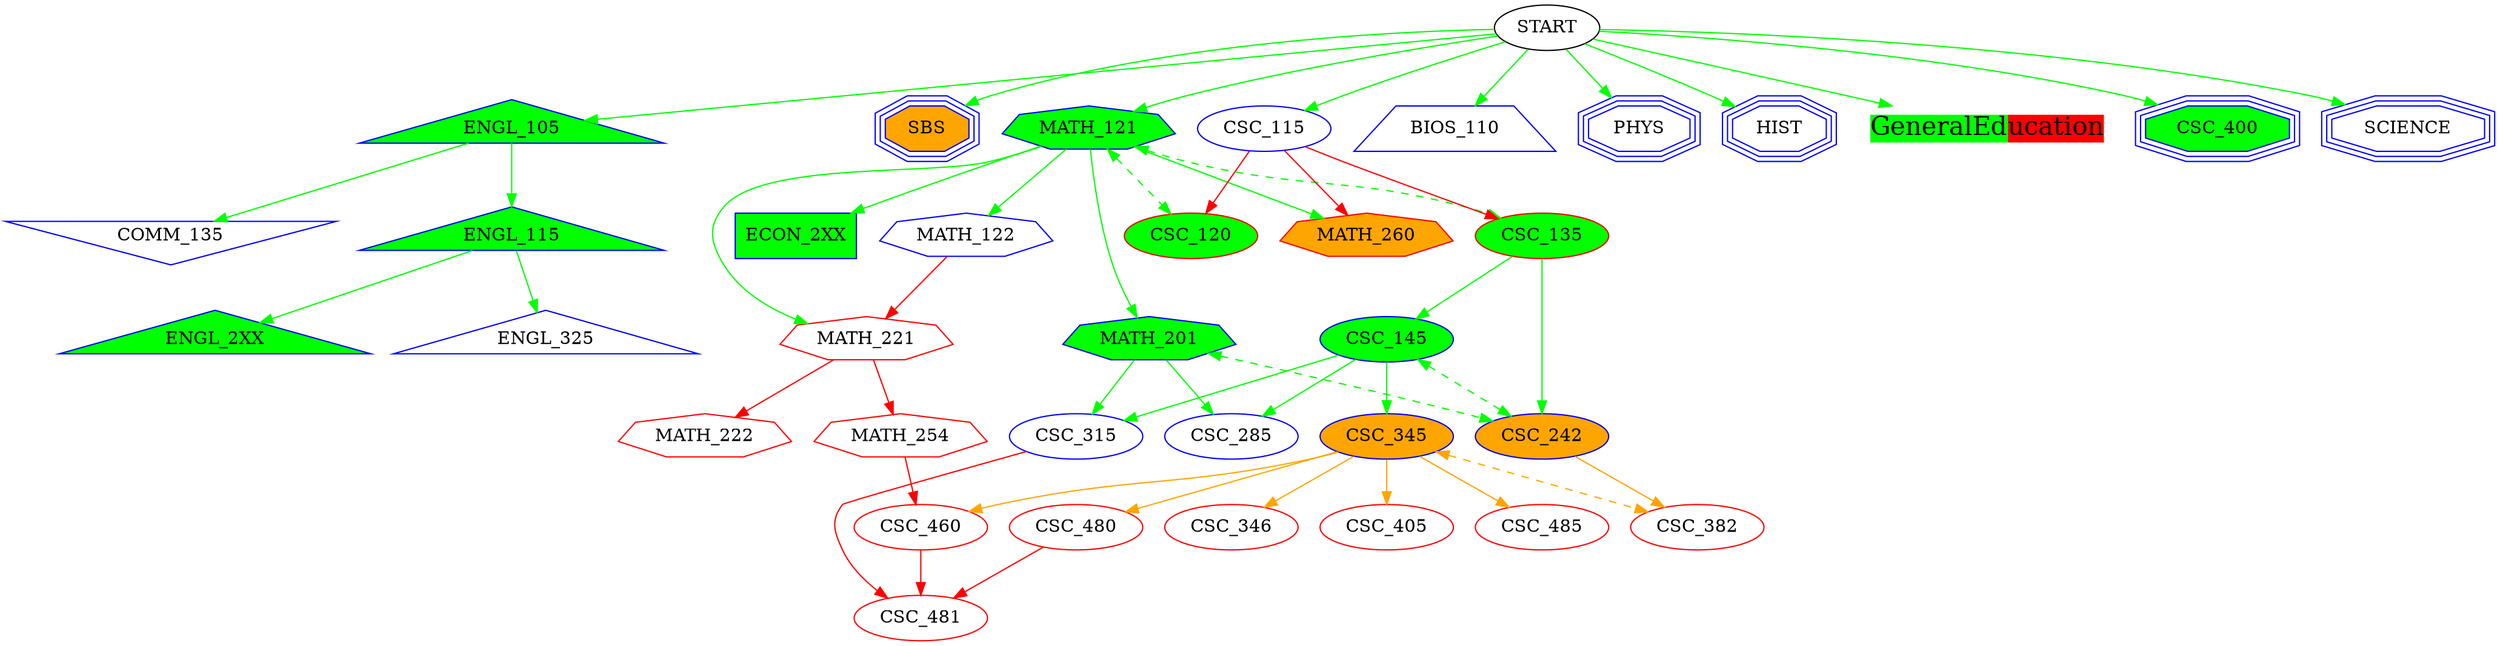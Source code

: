 digraph g{
	ENGL_105 [fillcolor=green,style=filled,shape=triangle,color=blue]
	ENGL_115 [fillcolor=green,style=filled,shape=triangle,color=blue]
	ECON_2XX [fillcolor=green,style=filled,shape=box,color=blue]
	SBS [fillcolor=orange,style=filled,shape=tripleoctagon,color=blue]
	MATH_121 [fillcolor=green,style=filled,shape=septagon,color=blue]
	MATH_122 [fillcolor=white,style=filled,shape=septagon,color=blue]
	MATH_221 [fillcolor=white,style=filled,shape=septagon,color=red]
	MATH_222 [fillcolor=white,style=filled,shape=septagon,color=red]
	BIOS_110 [fillcolor=white,style=filled,shape=trapezium,color=blue]
	PHYS [fillcolor=white,style=filled,shape=tripleoctagon,color=blue]
	COMM_135 [fillcolor=white,style=filled,shape=invtriangle,color=blue]
	HIST [fillcolor=white,style=filled,shape=tripleoctagon,color=blue]
	ENGL_2XX [fillcolor=green,style=filled,shape=triangle,color=blue]
	GEN_ED[shape="none", fontsize=20, label=<
<table cellpadding="0" cellborder="0" cellspacing="0" border="0">
<tr>
<td bgcolor="green">GeneralEd</td>
<td bgcolor="red">ucation</td>
</tr>
</table>
>]
	CSC_115 [fillcolor=white,style=filled,shape=ellipse,color=blue]
	CSC_120 [fillcolor=green,style=filled,shape=ellipse,color=red]
	CSC_135 [fillcolor=green,style=filled,shape=ellipse,color=red]
	CSC_145 [fillcolor=green,style=filled,shape=ellipse,color=blue]
	CSC_242 [fillcolor=orange,style=filled,shape=ellipse,color=blue]
	CSC_285 [fillcolor=white,style=filled,shape=ellipse,color=blue]
	CSC_315 [fillcolor=white,style=filled,shape=ellipse,color=blue]
	CSC_345 [fillcolor=orange,style=filled,shape=ellipse,color=blue]
	CSC_346 [fillcolor=white,style=filled,shape=ellipse,color=red]
	CSC_382 [fillcolor=white,style=filled,shape=ellipse,color=red]
	CSC_405 [fillcolor=white,style=filled,shape=ellipse,color=red]
	CSC_460 [fillcolor=white,style=filled,shape=ellipse,color=red]
	CSC_480 [fillcolor=white,style=filled,shape=ellipse,color=red]
	CSC_481 [fillcolor=white,style=filled,shape=ellipse,color=red]
	CSC_485 [fillcolor=white,style=filled,shape=ellipse,color=red]
	CSC_400 [fillcolor=green,style=filled,shape=tripleoctagon,color=blue]
	ENGL_325 [fillcolor=white,style=filled,shape=triangle,color=blue]
	SCIENCE [fillcolor=white,style=filled,shape=tripleoctagon,color=blue]
	MATH_201 [fillcolor=green,style=filled,shape=septagon,color=blue]
	MATH_254 [fillcolor=white,style=filled,shape=septagon,color=red]
	MATH_260 [fillcolor=orange,style=filled,shape=septagon,color=red]
	START -> ENGL_105 [color=green]
	ENGL_105 -> ENGL_115 [color=green]
	MATH_121 -> ECON_2XX [color=green]
	START -> SBS [color=green]
	START -> MATH_121 [color=green]
	MATH_121 -> MATH_122 [color=green]
	MATH_121 -> MATH_221 [color=green]
	MATH_122 -> MATH_221 [color=red]
	MATH_221 -> MATH_222 [color=red]
	START -> BIOS_110 [color=green]
	START -> PHYS [color=green]
	ENGL_105 -> COMM_135 [color=green]
	START -> HIST [color=green]
	ENGL_115 -> ENGL_2XX [color=green]
	START -> GEN_ED [color=green]
	START -> CSC_115 [color=green]
	CSC_115 -> CSC_120 [color=red]
	MATH_121 -> CSC_120 [style=dashed,dir=both,color=green]
	CSC_115 -> CSC_135 [color=red]
	MATH_121 -> CSC_135 [style=dashed,dir=both,color=green]
	CSC_135 -> CSC_145 [color=green]
	CSC_135 -> CSC_242 [color=green]
	CSC_145 -> CSC_242 [style=dashed,dir=both,color=green]
	MATH_201 -> CSC_242 [style=dashed,dir=both,color=green]
	CSC_145 -> CSC_285 [color=green]
	MATH_201 -> CSC_285 [color=green]
	CSC_145 -> CSC_315 [color=green]
	MATH_201 -> CSC_315 [color=green]
	CSC_145 -> CSC_345 [color=green]
	CSC_345 -> CSC_346 [color=orange]
	CSC_242 -> CSC_382 [color=orange]
	CSC_345 -> CSC_382 [style=dashed,dir=both,color=orange]
	CSC_345 -> CSC_405 [color=orange]
	CSC_345 -> CSC_460 [color=orange]
	MATH_254 -> CSC_460 [color=red]
	CSC_345 -> CSC_480 [color=orange]
	CSC_480 -> CSC_481 [color=red]
	CSC_315 -> CSC_481 [color=red]
	CSC_460 -> CSC_481 [color=red]
	CSC_345 -> CSC_485 [color=orange]
	START -> CSC_400 [color=green]
	ENGL_115 -> ENGL_325 [color=green]
	START -> SCIENCE [color=green]
	MATH_121 -> MATH_201 [color=green]
	MATH_221 -> MATH_254 [color=red]
	MATH_121 -> MATH_260 [color=green]
	CSC_115 -> MATH_260 [color=red]
}
